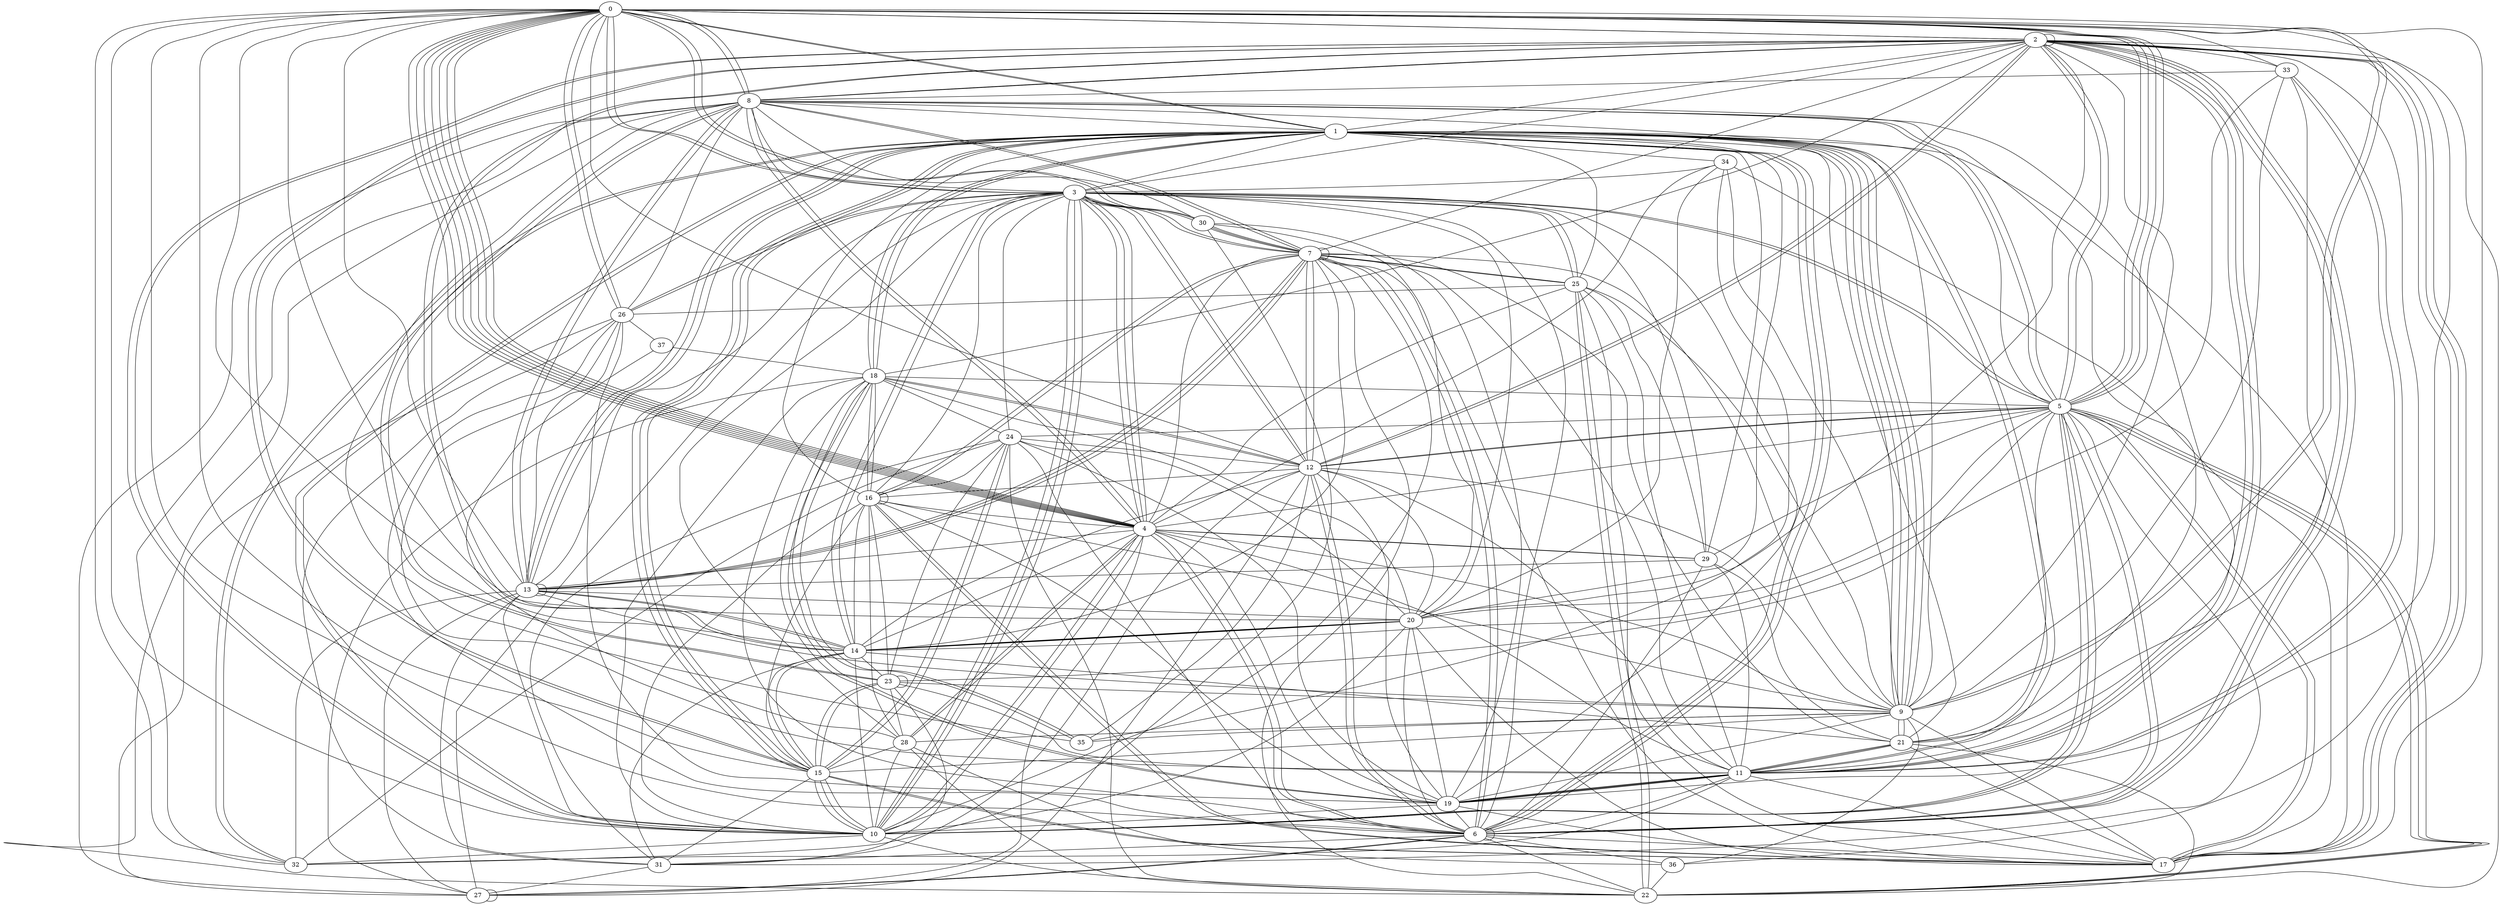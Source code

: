 graph G {
0;
1;
2;
3;
4;
5;
6;
7;
8;
9;
10;
11;
12;
13;
14;
15;
16;
17;
18;
19;
20;
21;
22;
23;
24;
25;
26;
27;
28;
29;
30;
31;
32;
33;
34;
35;
36;
37;
26--37 ;
10--28 ;
37--18 ;
23--16 ;
0--5 ;
14--33 ;
14--20 ;
1--13 ;
14--12 ;
27--3 ;
3--10 ;
0--32 ;
28--15 ;
11--19 ;
6--24 ;
14--2 ;
1--18 ;
32--8 ;
5--10 ;
15--10 ;
5--8 ;
9--7 ;
7--14 ;
18--1 ;
31--5 ;
36--22 ;
4--27 ;
20--18 ;
13--7 ;
8--4 ;
20--12 ;
11--33 ;
7--10 ;
23--15 ;
7--13 ;
4--11 ;
12--2 ;
11--6 ;
8--2 ;
3--14 ;
19--10 ;
17--16 ;
10--22 ;
3--24 ;
7--17 ;
24--16 ;
6--26 ;
2--0 ;
6--4 ;
26--11 ;
11--2 ;
31--14 ;
5--10 ;
7--8 ;
3--12 ;
19--12 ;
8--30 ;
0--30 ;
35--18 ;
19--3 ;
19--0 ;
2--10 ;
20--34 ;
21--29 ;
6--31 ;
1--5 ;
34--35 ;
33--11 ;
2--12 ;
19--11 ;
14--20 ;
16--18 ;
10--2 ;
22--2 ;
1--34 ;
0--5 ;
11--23 ;
8--3 ;
18--16 ;
0--3 ;
19--6 ;
25--4 ;
30--32 ;
25--26 ;
0--8 ;
20--17 ;
2--1 ;
0--14 ;
0--15 ;
1--11 ;
4--28 ;
10--14 ;
6--12 ;
7--12 ;
6--36 ;
21--17 ;
3--2 ;
10--20 ;
4--0 ;
0--10 ;
3--4 ;
5--23 ;
17--5 ;
10--32 ;
3--10 ;
5--21 ;
19--16 ;
1--29 ;
27--27 ;
31--26 ;
15--14 ;
4--7 ;
13--9 ;
3--10 ;
3--14 ;
9--33 ;
20--2 ;
15--24 ;
27--18 ;
15--1 ;
26--0 ;
1--10 ;
16--4 ;
3--4 ;
0--9 ;
13--26 ;
11--19 ;
12--0 ;
12--35 ;
6--0 ;
1--20 ;
4--10 ;
2--18 ;
34--3 ;
14--15 ;
16--14 ;
1--11 ;
7--8 ;
7--16 ;
28--4 ;
2--5 ;
2--6 ;
0--13 ;
21--33 ;
0--17 ;
13--14 ;
13--4 ;
24--32 ;
19--17 ;
1--0 ;
1--0 ;
10--15 ;
21--22 ;
9--25 ;
1--9 ;
0--33 ;
9--1 ;
15--10 ;
9--35 ;
7--2 ;
0--20 ;
9--1 ;
34--9 ;
19--18 ;
12--16 ;
23--8 ;
0--4 ;
32--13 ;
4--0 ;
3--25 ;
0--26 ;
30--7 ;
27--26 ;
5--12 ;
5--22 ;
8--5 ;
9--8 ;
18--1 ;
22--25 ;
1--6 ;
0--30 ;
6--27 ;
21--14 ;
8--21 ;
11--29 ;
7--30 ;
9--4 ;
6--3 ;
9--15 ;
6--7 ;
16--17 ;
9--1 ;
4--3 ;
19--20 ;
30--19 ;
4--8 ;
32--1 ;
5--0 ;
15--17 ;
17--1 ;
6--18 ;
3--12 ;
24--23 ;
21--1 ;
11--17 ;
16--10 ;
0--5 ;
2--17 ;
2--11 ;
11--12 ;
2--33 ;
6--6 ;
33--8 ;
29--4 ;
3--30 ;
25--7 ;
1--13 ;
12--6 ;
3--5 ;
6--27 ;
18--5 ;
22--28 ;
36--2 ;
21--11 ;
20--14 ;
7--22 ;
9--21 ;
9--17 ;
19--9 ;
18--35 ;
14--23 ;
31--12 ;
7--7 ;
16--28 ;
2--9 ;
11--8 ;
31--27 ;
15--23 ;
34--17 ;
34--4 ;
29--5 ;
7--25 ;
29--25 ;
13--1 ;
29--6 ;
13--14 ;
19--11 ;
2--11 ;
26--19 ;
4--0 ;
24--15 ;
6--5 ;
12--18 ;
5--6 ;
23--23 ;
15--17 ;
1--32 ;
24--20 ;
6--17 ;
12--5 ;
17--2 ;
18--12 ;
4--29 ;
27--13 ;
3--25 ;
5--22 ;
0--9 ;
35--8 ;
31--13 ;
3--26 ;
8--1 ;
13--10 ;
24--12 ;
4--14 ;
24--22 ;
21--11 ;
6--2 ;
2--15 ;
16--15 ;
13--3 ;
12--7 ;
7--21 ;
3--0 ;
8--13 ;
23--28 ;
1--10 ;
4--0 ;
1--9 ;
2--14 ;
15--1 ;
18--10 ;
16--16 ;
3--16 ;
9--21 ;
1--15 ;
8--27 ;
16--7 ;
36--9 ;
20--3 ;
13--20 ;
25--11 ;
28--3 ;
28--36 ;
19--18 ;
8--13 ;
23--8 ;
20--6 ;
1--3 ;
8--26 ;
13--7 ;
4--19 ;
0--8 ;
9--12 ;
5--3 ;
1--6 ;
3--7 ;
29--13 ;
27--12 ;
8--22 ;
15--31 ;
9--28 ;
1--6 ;
5--4 ;
4--0 ;
1--16 ;
14--20 ;
15--2 ;
6--22 ;
2--6 ;
24--31 ;
5--2 ;
17--5 ;
11--32 ;
23--9 ;
30--7 ;
28--37 ;
22--25 ;
5--22 ;
2--8 ;
4--10 ;
20--30 ;
3--7 ;
25--17 ;
24--18 ;
11--21 ;
4--0 ;
17--2 ;
0--2 ;
13--13 ;
16--9 ;
5--10 ;
19--24 ;
2--2 ;
4--6 ;
25--1 ;
5--20 ;
5--24 ;
29--3 ;
3--26 ;
6--7 ;
23--31 ;
7--11 ;
}

